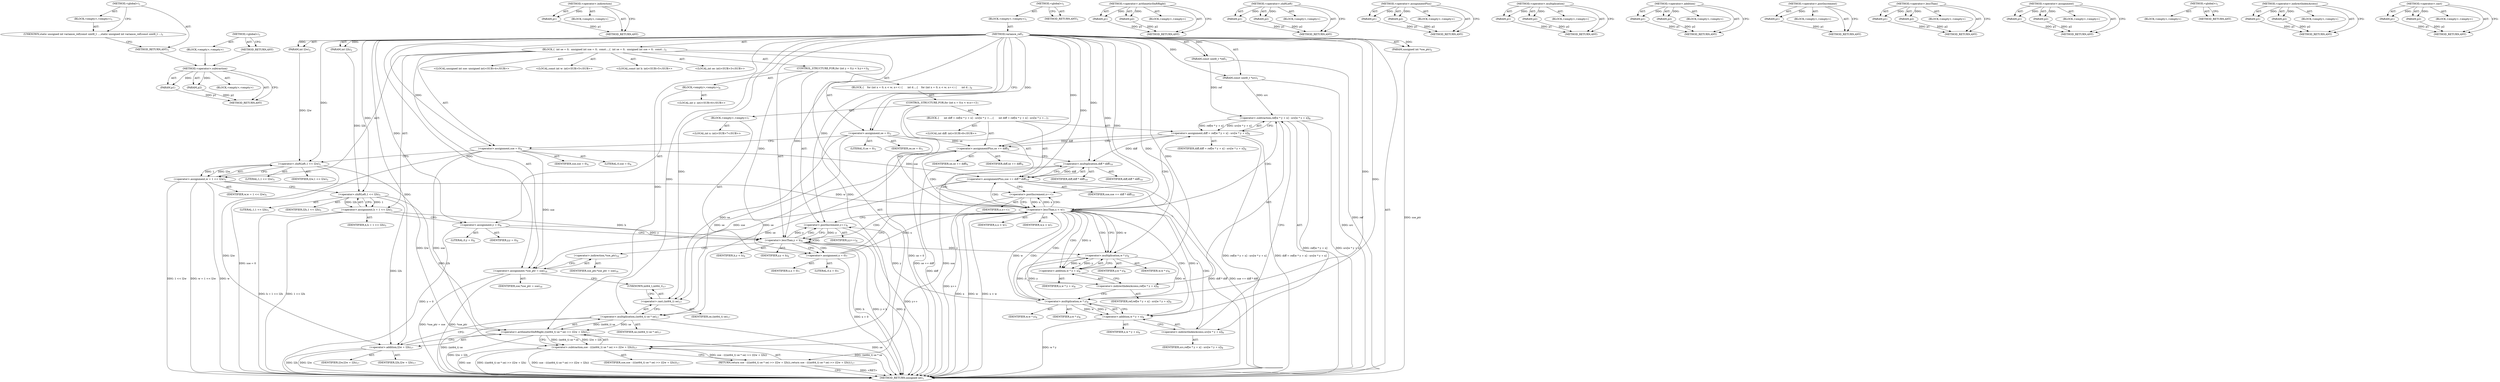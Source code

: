 digraph "&lt;global&gt;" {
vulnerable_143 [label=<(METHOD,&lt;operator&gt;.subtraction)>];
vulnerable_144 [label=<(PARAM,p1)>];
vulnerable_145 [label=<(PARAM,p2)>];
vulnerable_146 [label=<(BLOCK,&lt;empty&gt;,&lt;empty&gt;)>];
vulnerable_147 [label=<(METHOD_RETURN,ANY)>];
vulnerable_168 [label=<(METHOD,&lt;operator&gt;.indirection)>];
vulnerable_169 [label=<(PARAM,p1)>];
vulnerable_170 [label=<(BLOCK,&lt;empty&gt;,&lt;empty&gt;)>];
vulnerable_171 [label=<(METHOD_RETURN,ANY)>];
vulnerable_6 [label=<(METHOD,&lt;global&gt;)<SUB>1</SUB>>];
vulnerable_7 [label=<(BLOCK,&lt;empty&gt;,&lt;empty&gt;)<SUB>1</SUB>>];
vulnerable_8 [label=<(METHOD,variance_ref)<SUB>1</SUB>>];
vulnerable_9 [label=<(PARAM,const uint8_t *ref)<SUB>1</SUB>>];
vulnerable_10 [label=<(PARAM,const uint8_t *src)<SUB>1</SUB>>];
vulnerable_11 [label=<(PARAM,int l2w)<SUB>2</SUB>>];
vulnerable_12 [label=<(PARAM,int l2h)<SUB>2</SUB>>];
vulnerable_13 [label=<(PARAM,unsigned int *sse_ptr)<SUB>2</SUB>>];
vulnerable_14 [label=<(BLOCK,{
  int se = 0;
  unsigned int sse = 0;
  const...,{
  int se = 0;
  unsigned int sse = 0;
  const...)<SUB>2</SUB>>];
vulnerable_15 [label="<(LOCAL,int se: int)<SUB>3</SUB>>"];
vulnerable_16 [label=<(&lt;operator&gt;.assignment,se = 0)<SUB>3</SUB>>];
vulnerable_17 [label=<(IDENTIFIER,se,se = 0)<SUB>3</SUB>>];
vulnerable_18 [label=<(LITERAL,0,se = 0)<SUB>3</SUB>>];
vulnerable_19 [label="<(LOCAL,unsigned int sse: unsigned int)<SUB>4</SUB>>"];
vulnerable_20 [label=<(&lt;operator&gt;.assignment,sse = 0)<SUB>4</SUB>>];
vulnerable_21 [label=<(IDENTIFIER,sse,sse = 0)<SUB>4</SUB>>];
vulnerable_22 [label=<(LITERAL,0,sse = 0)<SUB>4</SUB>>];
vulnerable_23 [label="<(LOCAL,const int w: int)<SUB>5</SUB>>"];
vulnerable_24 [label="<(LOCAL,const int h: int)<SUB>5</SUB>>"];
vulnerable_25 [label=<(&lt;operator&gt;.assignment,w = 1 &lt;&lt; l2w)<SUB>5</SUB>>];
vulnerable_26 [label=<(IDENTIFIER,w,w = 1 &lt;&lt; l2w)<SUB>5</SUB>>];
vulnerable_27 [label=<(&lt;operator&gt;.shiftLeft,1 &lt;&lt; l2w)<SUB>5</SUB>>];
vulnerable_28 [label=<(LITERAL,1,1 &lt;&lt; l2w)<SUB>5</SUB>>];
vulnerable_29 [label=<(IDENTIFIER,l2w,1 &lt;&lt; l2w)<SUB>5</SUB>>];
vulnerable_30 [label=<(&lt;operator&gt;.assignment,h = 1 &lt;&lt; l2h)<SUB>5</SUB>>];
vulnerable_31 [label=<(IDENTIFIER,h,h = 1 &lt;&lt; l2h)<SUB>5</SUB>>];
vulnerable_32 [label=<(&lt;operator&gt;.shiftLeft,1 &lt;&lt; l2h)<SUB>5</SUB>>];
vulnerable_33 [label=<(LITERAL,1,1 &lt;&lt; l2h)<SUB>5</SUB>>];
vulnerable_34 [label=<(IDENTIFIER,l2h,1 &lt;&lt; l2h)<SUB>5</SUB>>];
vulnerable_35 [label=<(CONTROL_STRUCTURE,FOR,for (int y = 0;y &lt; h;y++))<SUB>6</SUB>>];
vulnerable_36 [label=<(BLOCK,&lt;empty&gt;,&lt;empty&gt;)<SUB>6</SUB>>];
vulnerable_37 [label="<(LOCAL,int y: int)<SUB>6</SUB>>"];
vulnerable_38 [label=<(&lt;operator&gt;.assignment,y = 0)<SUB>6</SUB>>];
vulnerable_39 [label=<(IDENTIFIER,y,y = 0)<SUB>6</SUB>>];
vulnerable_40 [label=<(LITERAL,0,y = 0)<SUB>6</SUB>>];
vulnerable_41 [label=<(&lt;operator&gt;.lessThan,y &lt; h)<SUB>6</SUB>>];
vulnerable_42 [label=<(IDENTIFIER,y,y &lt; h)<SUB>6</SUB>>];
vulnerable_43 [label=<(IDENTIFIER,h,y &lt; h)<SUB>6</SUB>>];
vulnerable_44 [label=<(&lt;operator&gt;.postIncrement,y++)<SUB>6</SUB>>];
vulnerable_45 [label=<(IDENTIFIER,y,y++)<SUB>6</SUB>>];
vulnerable_46 [label=<(BLOCK,{
    for (int x = 0; x &lt; w; x++) {
      int d...,{
    for (int x = 0; x &lt; w; x++) {
      int d...)<SUB>6</SUB>>];
vulnerable_47 [label=<(CONTROL_STRUCTURE,FOR,for (int x = 0;x &lt; w;x++))<SUB>7</SUB>>];
vulnerable_48 [label=<(BLOCK,&lt;empty&gt;,&lt;empty&gt;)<SUB>7</SUB>>];
vulnerable_49 [label="<(LOCAL,int x: int)<SUB>7</SUB>>"];
vulnerable_50 [label=<(&lt;operator&gt;.assignment,x = 0)<SUB>7</SUB>>];
vulnerable_51 [label=<(IDENTIFIER,x,x = 0)<SUB>7</SUB>>];
vulnerable_52 [label=<(LITERAL,0,x = 0)<SUB>7</SUB>>];
vulnerable_53 [label=<(&lt;operator&gt;.lessThan,x &lt; w)<SUB>7</SUB>>];
vulnerable_54 [label=<(IDENTIFIER,x,x &lt; w)<SUB>7</SUB>>];
vulnerable_55 [label=<(IDENTIFIER,w,x &lt; w)<SUB>7</SUB>>];
vulnerable_56 [label=<(&lt;operator&gt;.postIncrement,x++)<SUB>7</SUB>>];
vulnerable_57 [label=<(IDENTIFIER,x,x++)<SUB>7</SUB>>];
vulnerable_58 [label=<(BLOCK,{
      int diff = ref[w * y + x] - src[w * y +...,{
      int diff = ref[w * y + x] - src[w * y +...)<SUB>7</SUB>>];
vulnerable_59 [label="<(LOCAL,int diff: int)<SUB>8</SUB>>"];
vulnerable_60 [label=<(&lt;operator&gt;.assignment,diff = ref[w * y + x] - src[w * y + x])<SUB>8</SUB>>];
vulnerable_61 [label=<(IDENTIFIER,diff,diff = ref[w * y + x] - src[w * y + x])<SUB>8</SUB>>];
vulnerable_62 [label=<(&lt;operator&gt;.subtraction,ref[w * y + x] - src[w * y + x])<SUB>8</SUB>>];
vulnerable_63 [label=<(&lt;operator&gt;.indirectIndexAccess,ref[w * y + x])<SUB>8</SUB>>];
vulnerable_64 [label=<(IDENTIFIER,ref,ref[w * y + x] - src[w * y + x])<SUB>8</SUB>>];
vulnerable_65 [label=<(&lt;operator&gt;.addition,w * y + x)<SUB>8</SUB>>];
vulnerable_66 [label=<(&lt;operator&gt;.multiplication,w * y)<SUB>8</SUB>>];
vulnerable_67 [label=<(IDENTIFIER,w,w * y)<SUB>8</SUB>>];
vulnerable_68 [label=<(IDENTIFIER,y,w * y)<SUB>8</SUB>>];
vulnerable_69 [label=<(IDENTIFIER,x,w * y + x)<SUB>8</SUB>>];
vulnerable_70 [label=<(&lt;operator&gt;.indirectIndexAccess,src[w * y + x])<SUB>8</SUB>>];
vulnerable_71 [label=<(IDENTIFIER,src,ref[w * y + x] - src[w * y + x])<SUB>8</SUB>>];
vulnerable_72 [label=<(&lt;operator&gt;.addition,w * y + x)<SUB>8</SUB>>];
vulnerable_73 [label=<(&lt;operator&gt;.multiplication,w * y)<SUB>8</SUB>>];
vulnerable_74 [label=<(IDENTIFIER,w,w * y)<SUB>8</SUB>>];
vulnerable_75 [label=<(IDENTIFIER,y,w * y)<SUB>8</SUB>>];
vulnerable_76 [label=<(IDENTIFIER,x,w * y + x)<SUB>8</SUB>>];
vulnerable_77 [label=<(&lt;operator&gt;.assignmentPlus,se += diff)<SUB>9</SUB>>];
vulnerable_78 [label=<(IDENTIFIER,se,se += diff)<SUB>9</SUB>>];
vulnerable_79 [label=<(IDENTIFIER,diff,se += diff)<SUB>9</SUB>>];
vulnerable_80 [label=<(&lt;operator&gt;.assignmentPlus,sse += diff * diff)<SUB>10</SUB>>];
vulnerable_81 [label=<(IDENTIFIER,sse,sse += diff * diff)<SUB>10</SUB>>];
vulnerable_82 [label=<(&lt;operator&gt;.multiplication,diff * diff)<SUB>10</SUB>>];
vulnerable_83 [label=<(IDENTIFIER,diff,diff * diff)<SUB>10</SUB>>];
vulnerable_84 [label=<(IDENTIFIER,diff,diff * diff)<SUB>10</SUB>>];
vulnerable_85 [label=<(&lt;operator&gt;.assignment,*sse_ptr = sse)<SUB>16</SUB>>];
vulnerable_86 [label=<(&lt;operator&gt;.indirection,*sse_ptr)<SUB>16</SUB>>];
vulnerable_87 [label=<(IDENTIFIER,sse_ptr,*sse_ptr = sse)<SUB>16</SUB>>];
vulnerable_88 [label=<(IDENTIFIER,sse,*sse_ptr = sse)<SUB>16</SUB>>];
vulnerable_89 [label=<(RETURN,return sse - (((int64_t) se * se) &gt;&gt; (l2w + l2h));,return sse - (((int64_t) se * se) &gt;&gt; (l2w + l2h));)<SUB>17</SUB>>];
vulnerable_90 [label=<(&lt;operator&gt;.subtraction,sse - (((int64_t) se * se) &gt;&gt; (l2w + l2h)))<SUB>17</SUB>>];
vulnerable_91 [label=<(IDENTIFIER,sse,sse - (((int64_t) se * se) &gt;&gt; (l2w + l2h)))<SUB>17</SUB>>];
vulnerable_92 [label=<(&lt;operator&gt;.arithmeticShiftRight,((int64_t) se * se) &gt;&gt; (l2w + l2h))<SUB>17</SUB>>];
vulnerable_93 [label=<(&lt;operator&gt;.multiplication,(int64_t) se * se)<SUB>17</SUB>>];
vulnerable_94 [label=<(&lt;operator&gt;.cast,(int64_t) se)<SUB>17</SUB>>];
vulnerable_95 [label=<(UNKNOWN,int64_t,int64_t)<SUB>17</SUB>>];
vulnerable_96 [label=<(IDENTIFIER,se,(int64_t) se)<SUB>17</SUB>>];
vulnerable_97 [label=<(IDENTIFIER,se,(int64_t) se * se)<SUB>17</SUB>>];
vulnerable_98 [label=<(&lt;operator&gt;.addition,l2w + l2h)<SUB>17</SUB>>];
vulnerable_99 [label=<(IDENTIFIER,l2w,l2w + l2h)<SUB>17</SUB>>];
vulnerable_100 [label=<(IDENTIFIER,l2h,l2w + l2h)<SUB>17</SUB>>];
vulnerable_101 [label=<(METHOD_RETURN,unsigned int)<SUB>1</SUB>>];
vulnerable_103 [label=<(METHOD_RETURN,ANY)<SUB>1</SUB>>];
vulnerable_172 [label=<(METHOD,&lt;operator&gt;.arithmeticShiftRight)>];
vulnerable_173 [label=<(PARAM,p1)>];
vulnerable_174 [label=<(PARAM,p2)>];
vulnerable_175 [label=<(BLOCK,&lt;empty&gt;,&lt;empty&gt;)>];
vulnerable_176 [label=<(METHOD_RETURN,ANY)>];
vulnerable_129 [label=<(METHOD,&lt;operator&gt;.shiftLeft)>];
vulnerable_130 [label=<(PARAM,p1)>];
vulnerable_131 [label=<(PARAM,p2)>];
vulnerable_132 [label=<(BLOCK,&lt;empty&gt;,&lt;empty&gt;)>];
vulnerable_133 [label=<(METHOD_RETURN,ANY)>];
vulnerable_163 [label=<(METHOD,&lt;operator&gt;.assignmentPlus)>];
vulnerable_164 [label=<(PARAM,p1)>];
vulnerable_165 [label=<(PARAM,p2)>];
vulnerable_166 [label=<(BLOCK,&lt;empty&gt;,&lt;empty&gt;)>];
vulnerable_167 [label=<(METHOD_RETURN,ANY)>];
vulnerable_158 [label=<(METHOD,&lt;operator&gt;.multiplication)>];
vulnerable_159 [label=<(PARAM,p1)>];
vulnerable_160 [label=<(PARAM,p2)>];
vulnerable_161 [label=<(BLOCK,&lt;empty&gt;,&lt;empty&gt;)>];
vulnerable_162 [label=<(METHOD_RETURN,ANY)>];
vulnerable_153 [label=<(METHOD,&lt;operator&gt;.addition)>];
vulnerable_154 [label=<(PARAM,p1)>];
vulnerable_155 [label=<(PARAM,p2)>];
vulnerable_156 [label=<(BLOCK,&lt;empty&gt;,&lt;empty&gt;)>];
vulnerable_157 [label=<(METHOD_RETURN,ANY)>];
vulnerable_139 [label=<(METHOD,&lt;operator&gt;.postIncrement)>];
vulnerable_140 [label=<(PARAM,p1)>];
vulnerable_141 [label=<(BLOCK,&lt;empty&gt;,&lt;empty&gt;)>];
vulnerable_142 [label=<(METHOD_RETURN,ANY)>];
vulnerable_134 [label=<(METHOD,&lt;operator&gt;.lessThan)>];
vulnerable_135 [label=<(PARAM,p1)>];
vulnerable_136 [label=<(PARAM,p2)>];
vulnerable_137 [label=<(BLOCK,&lt;empty&gt;,&lt;empty&gt;)>];
vulnerable_138 [label=<(METHOD_RETURN,ANY)>];
vulnerable_124 [label=<(METHOD,&lt;operator&gt;.assignment)>];
vulnerable_125 [label=<(PARAM,p1)>];
vulnerable_126 [label=<(PARAM,p2)>];
vulnerable_127 [label=<(BLOCK,&lt;empty&gt;,&lt;empty&gt;)>];
vulnerable_128 [label=<(METHOD_RETURN,ANY)>];
vulnerable_118 [label=<(METHOD,&lt;global&gt;)<SUB>1</SUB>>];
vulnerable_119 [label=<(BLOCK,&lt;empty&gt;,&lt;empty&gt;)>];
vulnerable_120 [label=<(METHOD_RETURN,ANY)>];
vulnerable_148 [label=<(METHOD,&lt;operator&gt;.indirectIndexAccess)>];
vulnerable_149 [label=<(PARAM,p1)>];
vulnerable_150 [label=<(PARAM,p2)>];
vulnerable_151 [label=<(BLOCK,&lt;empty&gt;,&lt;empty&gt;)>];
vulnerable_152 [label=<(METHOD_RETURN,ANY)>];
vulnerable_177 [label=<(METHOD,&lt;operator&gt;.cast)>];
vulnerable_178 [label=<(PARAM,p1)>];
vulnerable_179 [label=<(PARAM,p2)>];
vulnerable_180 [label=<(BLOCK,&lt;empty&gt;,&lt;empty&gt;)>];
vulnerable_181 [label=<(METHOD_RETURN,ANY)>];
fixed_6 [label=<(METHOD,&lt;global&gt;)<SUB>1</SUB>>];
fixed_7 [label=<(BLOCK,&lt;empty&gt;,&lt;empty&gt;)<SUB>1</SUB>>];
fixed_8 [label=<(UNKNOWN,static unsigned int variance_ref(const uint8_t ...,static unsigned int variance_ref(const uint8_t ...)<SUB>1</SUB>>];
fixed_9 [label=<(METHOD_RETURN,ANY)<SUB>1</SUB>>];
fixed_14 [label=<(METHOD,&lt;global&gt;)<SUB>1</SUB>>];
fixed_15 [label=<(BLOCK,&lt;empty&gt;,&lt;empty&gt;)>];
fixed_16 [label=<(METHOD_RETURN,ANY)>];
vulnerable_143 -> vulnerable_144  [key=0, label="AST: "];
vulnerable_143 -> vulnerable_144  [key=1, label="DDG: "];
vulnerable_143 -> vulnerable_146  [key=0, label="AST: "];
vulnerable_143 -> vulnerable_145  [key=0, label="AST: "];
vulnerable_143 -> vulnerable_145  [key=1, label="DDG: "];
vulnerable_143 -> vulnerable_147  [key=0, label="AST: "];
vulnerable_143 -> vulnerable_147  [key=1, label="CFG: "];
vulnerable_144 -> vulnerable_147  [key=0, label="DDG: p1"];
vulnerable_145 -> vulnerable_147  [key=0, label="DDG: p2"];
vulnerable_168 -> vulnerable_169  [key=0, label="AST: "];
vulnerable_168 -> vulnerable_169  [key=1, label="DDG: "];
vulnerable_168 -> vulnerable_170  [key=0, label="AST: "];
vulnerable_168 -> vulnerable_171  [key=0, label="AST: "];
vulnerable_168 -> vulnerable_171  [key=1, label="CFG: "];
vulnerable_169 -> vulnerable_171  [key=0, label="DDG: p1"];
vulnerable_6 -> vulnerable_7  [key=0, label="AST: "];
vulnerable_6 -> vulnerable_103  [key=0, label="AST: "];
vulnerable_6 -> vulnerable_103  [key=1, label="CFG: "];
vulnerable_7 -> vulnerable_8  [key=0, label="AST: "];
vulnerable_8 -> vulnerable_9  [key=0, label="AST: "];
vulnerable_8 -> vulnerable_9  [key=1, label="DDG: "];
vulnerable_8 -> vulnerable_10  [key=0, label="AST: "];
vulnerable_8 -> vulnerable_10  [key=1, label="DDG: "];
vulnerable_8 -> vulnerable_11  [key=0, label="AST: "];
vulnerable_8 -> vulnerable_11  [key=1, label="DDG: "];
vulnerable_8 -> vulnerable_12  [key=0, label="AST: "];
vulnerable_8 -> vulnerable_12  [key=1, label="DDG: "];
vulnerable_8 -> vulnerable_13  [key=0, label="AST: "];
vulnerable_8 -> vulnerable_13  [key=1, label="DDG: "];
vulnerable_8 -> vulnerable_14  [key=0, label="AST: "];
vulnerable_8 -> vulnerable_101  [key=0, label="AST: "];
vulnerable_8 -> vulnerable_16  [key=0, label="CFG: "];
vulnerable_8 -> vulnerable_16  [key=1, label="DDG: "];
vulnerable_8 -> vulnerable_20  [key=0, label="DDG: "];
vulnerable_8 -> vulnerable_85  [key=0, label="DDG: "];
vulnerable_8 -> vulnerable_27  [key=0, label="DDG: "];
vulnerable_8 -> vulnerable_32  [key=0, label="DDG: "];
vulnerable_8 -> vulnerable_38  [key=0, label="DDG: "];
vulnerable_8 -> vulnerable_41  [key=0, label="DDG: "];
vulnerable_8 -> vulnerable_44  [key=0, label="DDG: "];
vulnerable_8 -> vulnerable_90  [key=0, label="DDG: "];
vulnerable_8 -> vulnerable_92  [key=0, label="DDG: "];
vulnerable_8 -> vulnerable_50  [key=0, label="DDG: "];
vulnerable_8 -> vulnerable_53  [key=0, label="DDG: "];
vulnerable_8 -> vulnerable_56  [key=0, label="DDG: "];
vulnerable_8 -> vulnerable_77  [key=0, label="DDG: "];
vulnerable_8 -> vulnerable_93  [key=0, label="DDG: "];
vulnerable_8 -> vulnerable_98  [key=0, label="DDG: "];
vulnerable_8 -> vulnerable_80  [key=0, label="DDG: "];
vulnerable_8 -> vulnerable_94  [key=0, label="DDG: "];
vulnerable_8 -> vulnerable_82  [key=0, label="DDG: "];
vulnerable_8 -> vulnerable_65  [key=0, label="DDG: "];
vulnerable_8 -> vulnerable_72  [key=0, label="DDG: "];
vulnerable_8 -> vulnerable_66  [key=0, label="DDG: "];
vulnerable_8 -> vulnerable_73  [key=0, label="DDG: "];
vulnerable_9 -> vulnerable_101  [key=0, label="DDG: ref"];
vulnerable_9 -> vulnerable_62  [key=0, label="DDG: ref"];
vulnerable_10 -> vulnerable_101  [key=0, label="DDG: src"];
vulnerable_10 -> vulnerable_62  [key=0, label="DDG: src"];
vulnerable_11 -> vulnerable_27  [key=0, label="DDG: l2w"];
vulnerable_12 -> vulnerable_32  [key=0, label="DDG: l2h"];
vulnerable_13 -> vulnerable_101  [key=0, label="DDG: sse_ptr"];
vulnerable_14 -> vulnerable_15  [key=0, label="AST: "];
vulnerable_14 -> vulnerable_16  [key=0, label="AST: "];
vulnerable_14 -> vulnerable_19  [key=0, label="AST: "];
vulnerable_14 -> vulnerable_20  [key=0, label="AST: "];
vulnerable_14 -> vulnerable_23  [key=0, label="AST: "];
vulnerable_14 -> vulnerable_24  [key=0, label="AST: "];
vulnerable_14 -> vulnerable_25  [key=0, label="AST: "];
vulnerable_14 -> vulnerable_30  [key=0, label="AST: "];
vulnerable_14 -> vulnerable_35  [key=0, label="AST: "];
vulnerable_14 -> vulnerable_85  [key=0, label="AST: "];
vulnerable_14 -> vulnerable_89  [key=0, label="AST: "];
vulnerable_16 -> vulnerable_17  [key=0, label="AST: "];
vulnerable_16 -> vulnerable_18  [key=0, label="AST: "];
vulnerable_16 -> vulnerable_20  [key=0, label="CFG: "];
vulnerable_16 -> vulnerable_101  [key=0, label="DDG: se = 0"];
vulnerable_16 -> vulnerable_93  [key=0, label="DDG: se"];
vulnerable_16 -> vulnerable_77  [key=0, label="DDG: se"];
vulnerable_16 -> vulnerable_94  [key=0, label="DDG: se"];
vulnerable_20 -> vulnerable_21  [key=0, label="AST: "];
vulnerable_20 -> vulnerable_22  [key=0, label="AST: "];
vulnerable_20 -> vulnerable_27  [key=0, label="CFG: "];
vulnerable_20 -> vulnerable_101  [key=0, label="DDG: sse = 0"];
vulnerable_20 -> vulnerable_85  [key=0, label="DDG: sse"];
vulnerable_20 -> vulnerable_90  [key=0, label="DDG: sse"];
vulnerable_20 -> vulnerable_80  [key=0, label="DDG: sse"];
vulnerable_25 -> vulnerable_26  [key=0, label="AST: "];
vulnerable_25 -> vulnerable_27  [key=0, label="AST: "];
vulnerable_25 -> vulnerable_32  [key=0, label="CFG: "];
vulnerable_25 -> vulnerable_101  [key=0, label="DDG: w"];
vulnerable_25 -> vulnerable_101  [key=1, label="DDG: 1 &lt;&lt; l2w"];
vulnerable_25 -> vulnerable_101  [key=2, label="DDG: w = 1 &lt;&lt; l2w"];
vulnerable_25 -> vulnerable_53  [key=0, label="DDG: w"];
vulnerable_27 -> vulnerable_28  [key=0, label="AST: "];
vulnerable_27 -> vulnerable_29  [key=0, label="AST: "];
vulnerable_27 -> vulnerable_25  [key=0, label="CFG: "];
vulnerable_27 -> vulnerable_25  [key=1, label="DDG: 1"];
vulnerable_27 -> vulnerable_25  [key=2, label="DDG: l2w"];
vulnerable_27 -> vulnerable_92  [key=0, label="DDG: l2w"];
vulnerable_27 -> vulnerable_98  [key=0, label="DDG: l2w"];
vulnerable_30 -> vulnerable_31  [key=0, label="AST: "];
vulnerable_30 -> vulnerable_32  [key=0, label="AST: "];
vulnerable_30 -> vulnerable_38  [key=0, label="CFG: "];
vulnerable_30 -> vulnerable_101  [key=0, label="DDG: 1 &lt;&lt; l2h"];
vulnerable_30 -> vulnerable_101  [key=1, label="DDG: h = 1 &lt;&lt; l2h"];
vulnerable_30 -> vulnerable_41  [key=0, label="DDG: h"];
vulnerable_32 -> vulnerable_33  [key=0, label="AST: "];
vulnerable_32 -> vulnerable_34  [key=0, label="AST: "];
vulnerable_32 -> vulnerable_30  [key=0, label="CFG: "];
vulnerable_32 -> vulnerable_30  [key=1, label="DDG: 1"];
vulnerable_32 -> vulnerable_30  [key=2, label="DDG: l2h"];
vulnerable_32 -> vulnerable_92  [key=0, label="DDG: l2h"];
vulnerable_32 -> vulnerable_98  [key=0, label="DDG: l2h"];
vulnerable_35 -> vulnerable_36  [key=0, label="AST: "];
vulnerable_35 -> vulnerable_41  [key=0, label="AST: "];
vulnerable_35 -> vulnerable_44  [key=0, label="AST: "];
vulnerable_35 -> vulnerable_46  [key=0, label="AST: "];
vulnerable_36 -> vulnerable_37  [key=0, label="AST: "];
vulnerable_36 -> vulnerable_38  [key=0, label="AST: "];
vulnerable_38 -> vulnerable_39  [key=0, label="AST: "];
vulnerable_38 -> vulnerable_40  [key=0, label="AST: "];
vulnerable_38 -> vulnerable_41  [key=0, label="CFG: "];
vulnerable_38 -> vulnerable_41  [key=1, label="DDG: y"];
vulnerable_38 -> vulnerable_101  [key=0, label="DDG: y = 0"];
vulnerable_41 -> vulnerable_42  [key=0, label="AST: "];
vulnerable_41 -> vulnerable_43  [key=0, label="AST: "];
vulnerable_41 -> vulnerable_50  [key=0, label="CFG: "];
vulnerable_41 -> vulnerable_50  [key=1, label="CDG: "];
vulnerable_41 -> vulnerable_86  [key=0, label="CFG: "];
vulnerable_41 -> vulnerable_101  [key=0, label="DDG: y"];
vulnerable_41 -> vulnerable_101  [key=1, label="DDG: h"];
vulnerable_41 -> vulnerable_101  [key=2, label="DDG: y &lt; h"];
vulnerable_41 -> vulnerable_44  [key=0, label="DDG: y"];
vulnerable_41 -> vulnerable_44  [key=1, label="CDG: "];
vulnerable_41 -> vulnerable_66  [key=0, label="DDG: y"];
vulnerable_41 -> vulnerable_53  [key=0, label="CDG: "];
vulnerable_41 -> vulnerable_41  [key=0, label="CDG: "];
vulnerable_44 -> vulnerable_45  [key=0, label="AST: "];
vulnerable_44 -> vulnerable_41  [key=0, label="CFG: "];
vulnerable_44 -> vulnerable_41  [key=1, label="DDG: y"];
vulnerable_44 -> vulnerable_101  [key=0, label="DDG: y++"];
vulnerable_46 -> vulnerable_47  [key=0, label="AST: "];
vulnerable_47 -> vulnerable_48  [key=0, label="AST: "];
vulnerable_47 -> vulnerable_53  [key=0, label="AST: "];
vulnerable_47 -> vulnerable_56  [key=0, label="AST: "];
vulnerable_47 -> vulnerable_58  [key=0, label="AST: "];
vulnerable_48 -> vulnerable_49  [key=0, label="AST: "];
vulnerable_48 -> vulnerable_50  [key=0, label="AST: "];
vulnerable_50 -> vulnerable_51  [key=0, label="AST: "];
vulnerable_50 -> vulnerable_52  [key=0, label="AST: "];
vulnerable_50 -> vulnerable_53  [key=0, label="CFG: "];
vulnerable_50 -> vulnerable_53  [key=1, label="DDG: x"];
vulnerable_50 -> vulnerable_101  [key=0, label="DDG: x = 0"];
vulnerable_53 -> vulnerable_54  [key=0, label="AST: "];
vulnerable_53 -> vulnerable_55  [key=0, label="AST: "];
vulnerable_53 -> vulnerable_66  [key=0, label="CFG: "];
vulnerable_53 -> vulnerable_66  [key=1, label="DDG: w"];
vulnerable_53 -> vulnerable_66  [key=2, label="CDG: "];
vulnerable_53 -> vulnerable_44  [key=0, label="CFG: "];
vulnerable_53 -> vulnerable_101  [key=0, label="DDG: x"];
vulnerable_53 -> vulnerable_101  [key=1, label="DDG: w"];
vulnerable_53 -> vulnerable_101  [key=2, label="DDG: x &lt; w"];
vulnerable_53 -> vulnerable_56  [key=0, label="DDG: x"];
vulnerable_53 -> vulnerable_56  [key=1, label="CDG: "];
vulnerable_53 -> vulnerable_65  [key=0, label="DDG: x"];
vulnerable_53 -> vulnerable_65  [key=1, label="CDG: "];
vulnerable_53 -> vulnerable_72  [key=0, label="DDG: x"];
vulnerable_53 -> vulnerable_72  [key=1, label="CDG: "];
vulnerable_53 -> vulnerable_80  [key=0, label="CDG: "];
vulnerable_53 -> vulnerable_60  [key=0, label="CDG: "];
vulnerable_53 -> vulnerable_73  [key=0, label="CDG: "];
vulnerable_53 -> vulnerable_77  [key=0, label="CDG: "];
vulnerable_53 -> vulnerable_53  [key=0, label="CDG: "];
vulnerable_53 -> vulnerable_70  [key=0, label="CDG: "];
vulnerable_53 -> vulnerable_63  [key=0, label="CDG: "];
vulnerable_53 -> vulnerable_82  [key=0, label="CDG: "];
vulnerable_53 -> vulnerable_62  [key=0, label="CDG: "];
vulnerable_56 -> vulnerable_57  [key=0, label="AST: "];
vulnerable_56 -> vulnerable_53  [key=0, label="CFG: "];
vulnerable_56 -> vulnerable_53  [key=1, label="DDG: x"];
vulnerable_56 -> vulnerable_101  [key=0, label="DDG: x++"];
vulnerable_58 -> vulnerable_59  [key=0, label="AST: "];
vulnerable_58 -> vulnerable_60  [key=0, label="AST: "];
vulnerable_58 -> vulnerable_77  [key=0, label="AST: "];
vulnerable_58 -> vulnerable_80  [key=0, label="AST: "];
vulnerable_60 -> vulnerable_61  [key=0, label="AST: "];
vulnerable_60 -> vulnerable_62  [key=0, label="AST: "];
vulnerable_60 -> vulnerable_77  [key=0, label="CFG: "];
vulnerable_60 -> vulnerable_77  [key=1, label="DDG: diff"];
vulnerable_60 -> vulnerable_101  [key=0, label="DDG: ref[w * y + x] - src[w * y + x]"];
vulnerable_60 -> vulnerable_101  [key=1, label="DDG: diff = ref[w * y + x] - src[w * y + x]"];
vulnerable_60 -> vulnerable_82  [key=0, label="DDG: diff"];
vulnerable_62 -> vulnerable_63  [key=0, label="AST: "];
vulnerable_62 -> vulnerable_70  [key=0, label="AST: "];
vulnerable_62 -> vulnerable_60  [key=0, label="CFG: "];
vulnerable_62 -> vulnerable_60  [key=1, label="DDG: ref[w * y + x]"];
vulnerable_62 -> vulnerable_60  [key=2, label="DDG: src[w * y + x]"];
vulnerable_62 -> vulnerable_101  [key=0, label="DDG: ref[w * y + x]"];
vulnerable_62 -> vulnerable_101  [key=1, label="DDG: src[w * y + x]"];
vulnerable_63 -> vulnerable_64  [key=0, label="AST: "];
vulnerable_63 -> vulnerable_65  [key=0, label="AST: "];
vulnerable_63 -> vulnerable_73  [key=0, label="CFG: "];
vulnerable_65 -> vulnerable_66  [key=0, label="AST: "];
vulnerable_65 -> vulnerable_69  [key=0, label="AST: "];
vulnerable_65 -> vulnerable_63  [key=0, label="CFG: "];
vulnerable_66 -> vulnerable_67  [key=0, label="AST: "];
vulnerable_66 -> vulnerable_68  [key=0, label="AST: "];
vulnerable_66 -> vulnerable_65  [key=0, label="CFG: "];
vulnerable_66 -> vulnerable_65  [key=1, label="DDG: w"];
vulnerable_66 -> vulnerable_65  [key=2, label="DDG: y"];
vulnerable_66 -> vulnerable_73  [key=0, label="DDG: w"];
vulnerable_66 -> vulnerable_73  [key=1, label="DDG: y"];
vulnerable_70 -> vulnerable_71  [key=0, label="AST: "];
vulnerable_70 -> vulnerable_72  [key=0, label="AST: "];
vulnerable_70 -> vulnerable_62  [key=0, label="CFG: "];
vulnerable_72 -> vulnerable_73  [key=0, label="AST: "];
vulnerable_72 -> vulnerable_76  [key=0, label="AST: "];
vulnerable_72 -> vulnerable_70  [key=0, label="CFG: "];
vulnerable_72 -> vulnerable_101  [key=0, label="DDG: w * y"];
vulnerable_73 -> vulnerable_74  [key=0, label="AST: "];
vulnerable_73 -> vulnerable_75  [key=0, label="AST: "];
vulnerable_73 -> vulnerable_72  [key=0, label="CFG: "];
vulnerable_73 -> vulnerable_72  [key=1, label="DDG: w"];
vulnerable_73 -> vulnerable_72  [key=2, label="DDG: y"];
vulnerable_73 -> vulnerable_44  [key=0, label="DDG: y"];
vulnerable_73 -> vulnerable_53  [key=0, label="DDG: w"];
vulnerable_73 -> vulnerable_66  [key=0, label="DDG: y"];
vulnerable_77 -> vulnerable_78  [key=0, label="AST: "];
vulnerable_77 -> vulnerable_79  [key=0, label="AST: "];
vulnerable_77 -> vulnerable_82  [key=0, label="CFG: "];
vulnerable_77 -> vulnerable_101  [key=0, label="DDG: se += diff"];
vulnerable_77 -> vulnerable_93  [key=0, label="DDG: se"];
vulnerable_77 -> vulnerable_94  [key=0, label="DDG: se"];
vulnerable_80 -> vulnerable_81  [key=0, label="AST: "];
vulnerable_80 -> vulnerable_82  [key=0, label="AST: "];
vulnerable_80 -> vulnerable_56  [key=0, label="CFG: "];
vulnerable_80 -> vulnerable_101  [key=0, label="DDG: diff * diff"];
vulnerable_80 -> vulnerable_101  [key=1, label="DDG: sse += diff * diff"];
vulnerable_80 -> vulnerable_85  [key=0, label="DDG: sse"];
vulnerable_80 -> vulnerable_90  [key=0, label="DDG: sse"];
vulnerable_82 -> vulnerable_83  [key=0, label="AST: "];
vulnerable_82 -> vulnerable_84  [key=0, label="AST: "];
vulnerable_82 -> vulnerable_80  [key=0, label="CFG: "];
vulnerable_82 -> vulnerable_80  [key=1, label="DDG: diff"];
vulnerable_82 -> vulnerable_101  [key=0, label="DDG: diff"];
vulnerable_85 -> vulnerable_86  [key=0, label="AST: "];
vulnerable_85 -> vulnerable_88  [key=0, label="AST: "];
vulnerable_85 -> vulnerable_95  [key=0, label="CFG: "];
vulnerable_85 -> vulnerable_101  [key=0, label="DDG: *sse_ptr"];
vulnerable_85 -> vulnerable_101  [key=1, label="DDG: *sse_ptr = sse"];
vulnerable_86 -> vulnerable_87  [key=0, label="AST: "];
vulnerable_86 -> vulnerable_85  [key=0, label="CFG: "];
vulnerable_89 -> vulnerable_90  [key=0, label="AST: "];
vulnerable_89 -> vulnerable_101  [key=0, label="CFG: "];
vulnerable_89 -> vulnerable_101  [key=1, label="DDG: &lt;RET&gt;"];
vulnerable_90 -> vulnerable_91  [key=0, label="AST: "];
vulnerable_90 -> vulnerable_92  [key=0, label="AST: "];
vulnerable_90 -> vulnerable_89  [key=0, label="CFG: "];
vulnerable_90 -> vulnerable_89  [key=1, label="DDG: sse - (((int64_t) se * se) &gt;&gt; (l2w + l2h))"];
vulnerable_90 -> vulnerable_101  [key=0, label="DDG: sse"];
vulnerable_90 -> vulnerable_101  [key=1, label="DDG: ((int64_t) se * se) &gt;&gt; (l2w + l2h)"];
vulnerable_90 -> vulnerable_101  [key=2, label="DDG: sse - (((int64_t) se * se) &gt;&gt; (l2w + l2h))"];
vulnerable_92 -> vulnerable_93  [key=0, label="AST: "];
vulnerable_92 -> vulnerable_98  [key=0, label="AST: "];
vulnerable_92 -> vulnerable_90  [key=0, label="CFG: "];
vulnerable_92 -> vulnerable_90  [key=1, label="DDG: (int64_t) se * se"];
vulnerable_92 -> vulnerable_90  [key=2, label="DDG: l2w + l2h"];
vulnerable_92 -> vulnerable_101  [key=0, label="DDG: (int64_t) se * se"];
vulnerable_92 -> vulnerable_101  [key=1, label="DDG: l2w + l2h"];
vulnerable_93 -> vulnerable_94  [key=0, label="AST: "];
vulnerable_93 -> vulnerable_97  [key=0, label="AST: "];
vulnerable_93 -> vulnerable_98  [key=0, label="CFG: "];
vulnerable_93 -> vulnerable_101  [key=0, label="DDG: (int64_t) se"];
vulnerable_93 -> vulnerable_101  [key=1, label="DDG: se"];
vulnerable_93 -> vulnerable_92  [key=0, label="DDG: (int64_t) se"];
vulnerable_93 -> vulnerable_92  [key=1, label="DDG: se"];
vulnerable_94 -> vulnerable_95  [key=0, label="AST: "];
vulnerable_94 -> vulnerable_96  [key=0, label="AST: "];
vulnerable_94 -> vulnerable_93  [key=0, label="CFG: "];
vulnerable_95 -> vulnerable_94  [key=0, label="CFG: "];
vulnerable_98 -> vulnerable_99  [key=0, label="AST: "];
vulnerable_98 -> vulnerable_100  [key=0, label="AST: "];
vulnerable_98 -> vulnerable_92  [key=0, label="CFG: "];
vulnerable_98 -> vulnerable_101  [key=0, label="DDG: l2w"];
vulnerable_98 -> vulnerable_101  [key=1, label="DDG: l2h"];
vulnerable_172 -> vulnerable_173  [key=0, label="AST: "];
vulnerable_172 -> vulnerable_173  [key=1, label="DDG: "];
vulnerable_172 -> vulnerable_175  [key=0, label="AST: "];
vulnerable_172 -> vulnerable_174  [key=0, label="AST: "];
vulnerable_172 -> vulnerable_174  [key=1, label="DDG: "];
vulnerable_172 -> vulnerable_176  [key=0, label="AST: "];
vulnerable_172 -> vulnerable_176  [key=1, label="CFG: "];
vulnerable_173 -> vulnerable_176  [key=0, label="DDG: p1"];
vulnerable_174 -> vulnerable_176  [key=0, label="DDG: p2"];
vulnerable_129 -> vulnerable_130  [key=0, label="AST: "];
vulnerable_129 -> vulnerable_130  [key=1, label="DDG: "];
vulnerable_129 -> vulnerable_132  [key=0, label="AST: "];
vulnerable_129 -> vulnerable_131  [key=0, label="AST: "];
vulnerable_129 -> vulnerable_131  [key=1, label="DDG: "];
vulnerable_129 -> vulnerable_133  [key=0, label="AST: "];
vulnerable_129 -> vulnerable_133  [key=1, label="CFG: "];
vulnerable_130 -> vulnerable_133  [key=0, label="DDG: p1"];
vulnerable_131 -> vulnerable_133  [key=0, label="DDG: p2"];
vulnerable_163 -> vulnerable_164  [key=0, label="AST: "];
vulnerable_163 -> vulnerable_164  [key=1, label="DDG: "];
vulnerable_163 -> vulnerable_166  [key=0, label="AST: "];
vulnerable_163 -> vulnerable_165  [key=0, label="AST: "];
vulnerable_163 -> vulnerable_165  [key=1, label="DDG: "];
vulnerable_163 -> vulnerable_167  [key=0, label="AST: "];
vulnerable_163 -> vulnerable_167  [key=1, label="CFG: "];
vulnerable_164 -> vulnerable_167  [key=0, label="DDG: p1"];
vulnerable_165 -> vulnerable_167  [key=0, label="DDG: p2"];
vulnerable_158 -> vulnerable_159  [key=0, label="AST: "];
vulnerable_158 -> vulnerable_159  [key=1, label="DDG: "];
vulnerable_158 -> vulnerable_161  [key=0, label="AST: "];
vulnerable_158 -> vulnerable_160  [key=0, label="AST: "];
vulnerable_158 -> vulnerable_160  [key=1, label="DDG: "];
vulnerable_158 -> vulnerable_162  [key=0, label="AST: "];
vulnerable_158 -> vulnerable_162  [key=1, label="CFG: "];
vulnerable_159 -> vulnerable_162  [key=0, label="DDG: p1"];
vulnerable_160 -> vulnerable_162  [key=0, label="DDG: p2"];
vulnerable_153 -> vulnerable_154  [key=0, label="AST: "];
vulnerable_153 -> vulnerable_154  [key=1, label="DDG: "];
vulnerable_153 -> vulnerable_156  [key=0, label="AST: "];
vulnerable_153 -> vulnerable_155  [key=0, label="AST: "];
vulnerable_153 -> vulnerable_155  [key=1, label="DDG: "];
vulnerable_153 -> vulnerable_157  [key=0, label="AST: "];
vulnerable_153 -> vulnerable_157  [key=1, label="CFG: "];
vulnerable_154 -> vulnerable_157  [key=0, label="DDG: p1"];
vulnerable_155 -> vulnerable_157  [key=0, label="DDG: p2"];
vulnerable_139 -> vulnerable_140  [key=0, label="AST: "];
vulnerable_139 -> vulnerable_140  [key=1, label="DDG: "];
vulnerable_139 -> vulnerable_141  [key=0, label="AST: "];
vulnerable_139 -> vulnerable_142  [key=0, label="AST: "];
vulnerable_139 -> vulnerable_142  [key=1, label="CFG: "];
vulnerable_140 -> vulnerable_142  [key=0, label="DDG: p1"];
vulnerable_134 -> vulnerable_135  [key=0, label="AST: "];
vulnerable_134 -> vulnerable_135  [key=1, label="DDG: "];
vulnerable_134 -> vulnerable_137  [key=0, label="AST: "];
vulnerable_134 -> vulnerable_136  [key=0, label="AST: "];
vulnerable_134 -> vulnerable_136  [key=1, label="DDG: "];
vulnerable_134 -> vulnerable_138  [key=0, label="AST: "];
vulnerable_134 -> vulnerable_138  [key=1, label="CFG: "];
vulnerable_135 -> vulnerable_138  [key=0, label="DDG: p1"];
vulnerable_136 -> vulnerable_138  [key=0, label="DDG: p2"];
vulnerable_124 -> vulnerable_125  [key=0, label="AST: "];
vulnerable_124 -> vulnerable_125  [key=1, label="DDG: "];
vulnerable_124 -> vulnerable_127  [key=0, label="AST: "];
vulnerable_124 -> vulnerable_126  [key=0, label="AST: "];
vulnerable_124 -> vulnerable_126  [key=1, label="DDG: "];
vulnerable_124 -> vulnerable_128  [key=0, label="AST: "];
vulnerable_124 -> vulnerable_128  [key=1, label="CFG: "];
vulnerable_125 -> vulnerable_128  [key=0, label="DDG: p1"];
vulnerable_126 -> vulnerable_128  [key=0, label="DDG: p2"];
vulnerable_118 -> vulnerable_119  [key=0, label="AST: "];
vulnerable_118 -> vulnerable_120  [key=0, label="AST: "];
vulnerable_118 -> vulnerable_120  [key=1, label="CFG: "];
vulnerable_148 -> vulnerable_149  [key=0, label="AST: "];
vulnerable_148 -> vulnerable_149  [key=1, label="DDG: "];
vulnerable_148 -> vulnerable_151  [key=0, label="AST: "];
vulnerable_148 -> vulnerable_150  [key=0, label="AST: "];
vulnerable_148 -> vulnerable_150  [key=1, label="DDG: "];
vulnerable_148 -> vulnerable_152  [key=0, label="AST: "];
vulnerable_148 -> vulnerable_152  [key=1, label="CFG: "];
vulnerable_149 -> vulnerable_152  [key=0, label="DDG: p1"];
vulnerable_150 -> vulnerable_152  [key=0, label="DDG: p2"];
vulnerable_177 -> vulnerable_178  [key=0, label="AST: "];
vulnerable_177 -> vulnerable_178  [key=1, label="DDG: "];
vulnerable_177 -> vulnerable_180  [key=0, label="AST: "];
vulnerable_177 -> vulnerable_179  [key=0, label="AST: "];
vulnerable_177 -> vulnerable_179  [key=1, label="DDG: "];
vulnerable_177 -> vulnerable_181  [key=0, label="AST: "];
vulnerable_177 -> vulnerable_181  [key=1, label="CFG: "];
vulnerable_178 -> vulnerable_181  [key=0, label="DDG: p1"];
vulnerable_179 -> vulnerable_181  [key=0, label="DDG: p2"];
fixed_6 -> fixed_7  [key=0, label="AST: "];
fixed_6 -> fixed_9  [key=0, label="AST: "];
fixed_6 -> fixed_8  [key=0, label="CFG: "];
fixed_7 -> fixed_8  [key=0, label="AST: "];
fixed_8 -> fixed_9  [key=0, label="CFG: "];
fixed_9 -> vulnerable_143  [key=0];
fixed_14 -> fixed_15  [key=0, label="AST: "];
fixed_14 -> fixed_16  [key=0, label="AST: "];
fixed_14 -> fixed_16  [key=1, label="CFG: "];
fixed_15 -> vulnerable_143  [key=0];
fixed_16 -> vulnerable_143  [key=0];
}
